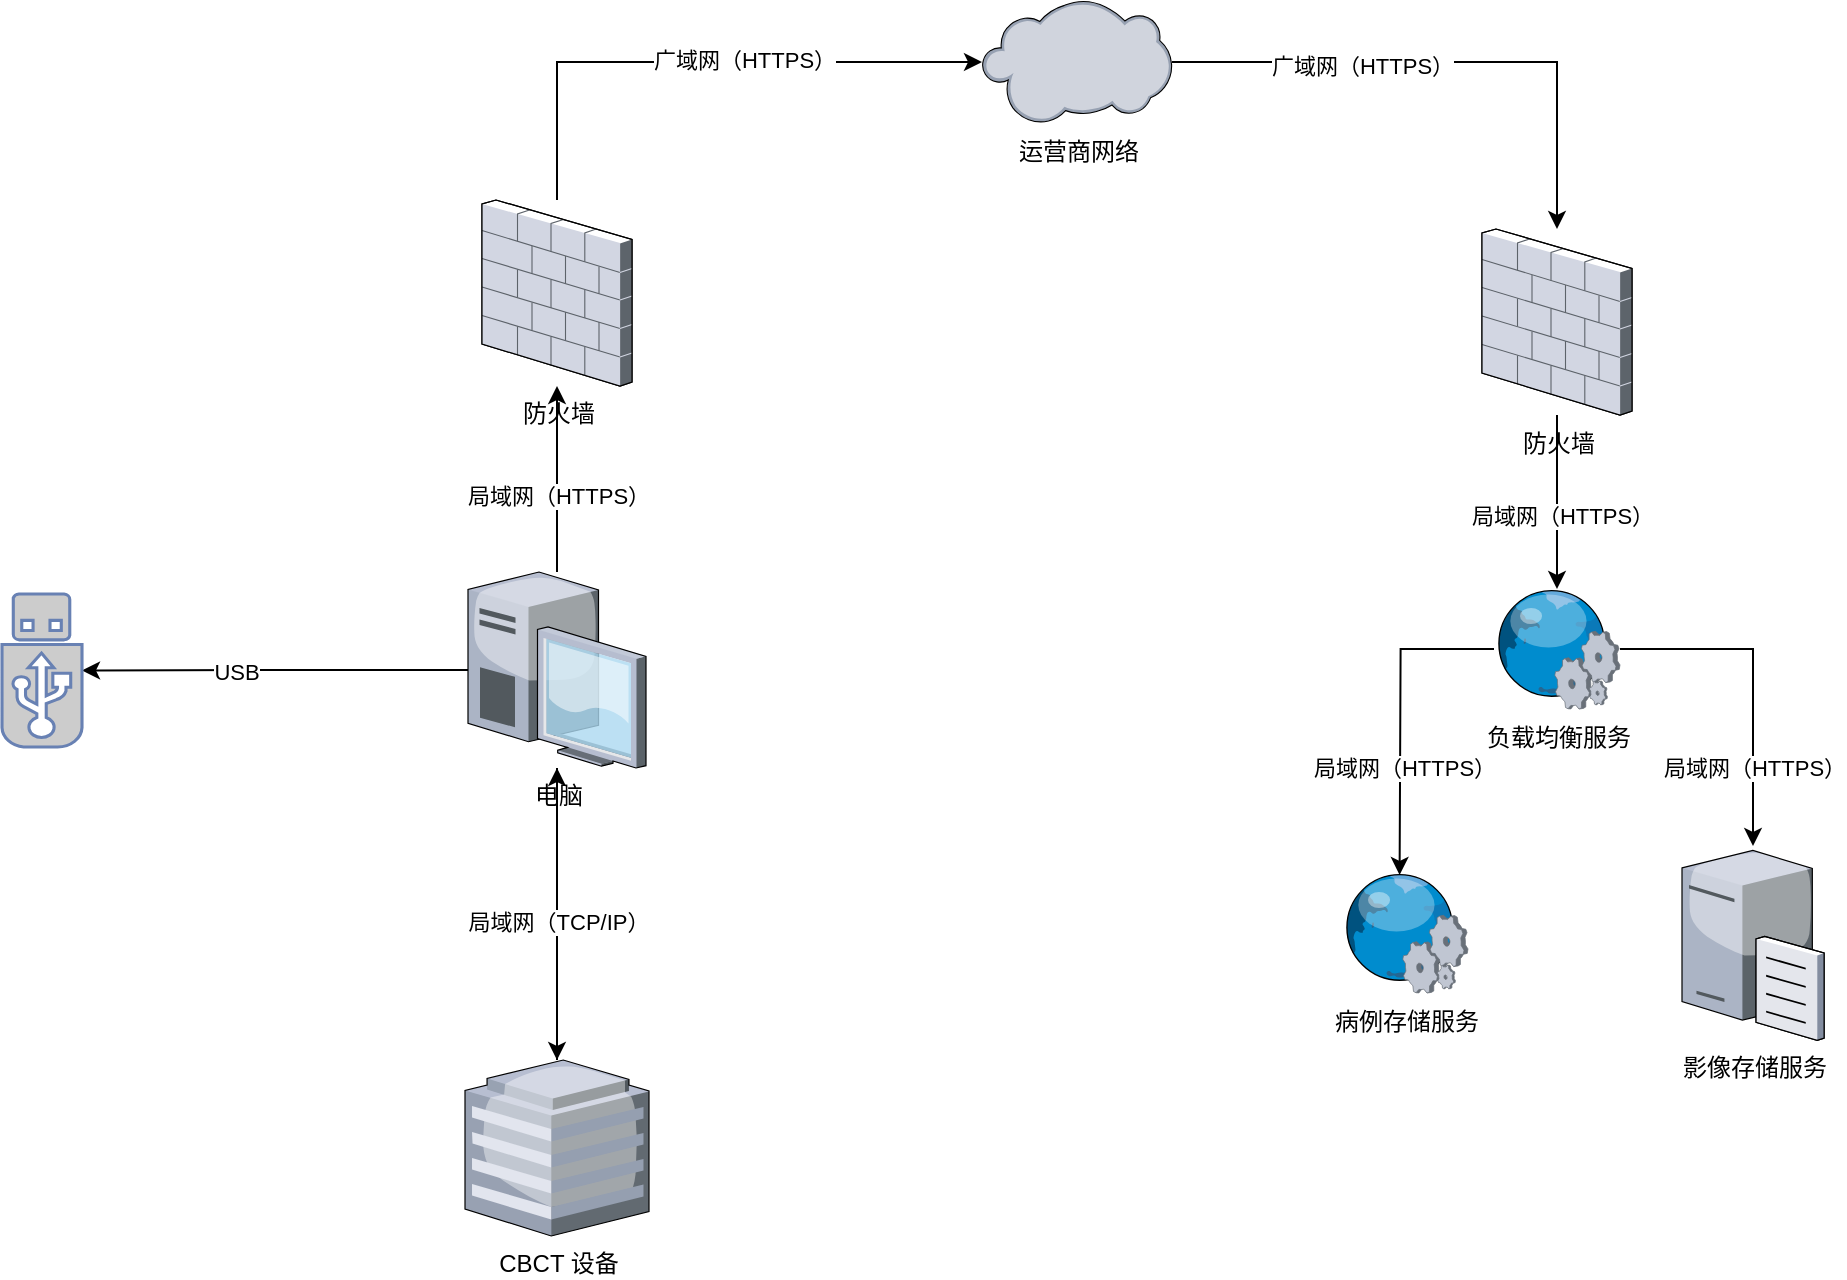 <mxfile version="22.1.0" type="github">
  <diagram name="Page-1" id="822b0af5-4adb-64df-f703-e8dfc1f81529">
    <mxGraphModel dx="2534" dy="758" grid="1" gridSize="10" guides="1" tooltips="1" connect="1" arrows="1" fold="1" page="1" pageScale="1" pageWidth="1100" pageHeight="850" background="none" math="0" shadow="0">
      <root>
        <mxCell id="0" />
        <mxCell id="1" parent="0" />
        <mxCell id="jvI7b4pxvWS0I2Bcl6QX-11" style="edgeStyle=orthogonalEdgeStyle;rounded=0;orthogonalLoop=1;jettySize=auto;html=1;" edge="1" parent="1" source="jvI7b4pxvWS0I2Bcl6QX-1" target="jvI7b4pxvWS0I2Bcl6QX-3">
          <mxGeometry relative="1" as="geometry">
            <Array as="points">
              <mxPoint x="248" y="121" />
            </Array>
          </mxGeometry>
        </mxCell>
        <mxCell id="jvI7b4pxvWS0I2Bcl6QX-26" value="广域网（HTTPS）" style="edgeLabel;html=1;align=center;verticalAlign=middle;resizable=0;points=[];" vertex="1" connectable="0" parent="jvI7b4pxvWS0I2Bcl6QX-11">
          <mxGeometry x="0.147" y="1" relative="1" as="geometry">
            <mxPoint x="1" as="offset" />
          </mxGeometry>
        </mxCell>
        <mxCell id="jvI7b4pxvWS0I2Bcl6QX-1" value="防火墙" style="verticalLabelPosition=bottom;sketch=0;aspect=fixed;html=1;verticalAlign=top;strokeColor=none;align=center;outlineConnect=0;shape=mxgraph.citrix.firewall;" vertex="1" parent="1">
          <mxGeometry x="210" y="190" width="75" height="93" as="geometry" />
        </mxCell>
        <mxCell id="jvI7b4pxvWS0I2Bcl6QX-13" style="edgeStyle=orthogonalEdgeStyle;rounded=0;orthogonalLoop=1;jettySize=auto;html=1;" edge="1" parent="1" source="jvI7b4pxvWS0I2Bcl6QX-2" target="jvI7b4pxvWS0I2Bcl6QX-1">
          <mxGeometry relative="1" as="geometry" />
        </mxCell>
        <mxCell id="jvI7b4pxvWS0I2Bcl6QX-29" value="局域网（HTTPS）" style="edgeLabel;html=1;align=center;verticalAlign=middle;resizable=0;points=[];" vertex="1" connectable="0" parent="jvI7b4pxvWS0I2Bcl6QX-13">
          <mxGeometry x="-0.183" y="1" relative="1" as="geometry">
            <mxPoint x="1" as="offset" />
          </mxGeometry>
        </mxCell>
        <mxCell id="jvI7b4pxvWS0I2Bcl6QX-47" style="edgeStyle=orthogonalEdgeStyle;rounded=0;orthogonalLoop=1;jettySize=auto;html=1;" edge="1" parent="1" source="jvI7b4pxvWS0I2Bcl6QX-2" target="jvI7b4pxvWS0I2Bcl6QX-43">
          <mxGeometry relative="1" as="geometry" />
        </mxCell>
        <mxCell id="jvI7b4pxvWS0I2Bcl6QX-51" value="USB" style="edgeLabel;html=1;align=center;verticalAlign=middle;resizable=0;points=[];" vertex="1" connectable="0" parent="jvI7b4pxvWS0I2Bcl6QX-47">
          <mxGeometry x="0.206" relative="1" as="geometry">
            <mxPoint as="offset" />
          </mxGeometry>
        </mxCell>
        <mxCell id="jvI7b4pxvWS0I2Bcl6QX-49" style="edgeStyle=orthogonalEdgeStyle;rounded=0;orthogonalLoop=1;jettySize=auto;html=1;" edge="1" parent="1" source="jvI7b4pxvWS0I2Bcl6QX-2" target="jvI7b4pxvWS0I2Bcl6QX-7">
          <mxGeometry relative="1" as="geometry" />
        </mxCell>
        <mxCell id="jvI7b4pxvWS0I2Bcl6QX-2" value="电脑" style="verticalLabelPosition=bottom;sketch=0;aspect=fixed;html=1;verticalAlign=top;strokeColor=none;align=center;outlineConnect=0;shape=mxgraph.citrix.desktop;" vertex="1" parent="1">
          <mxGeometry x="203" y="376" width="89" height="98" as="geometry" />
        </mxCell>
        <mxCell id="jvI7b4pxvWS0I2Bcl6QX-12" style="edgeStyle=orthogonalEdgeStyle;rounded=0;orthogonalLoop=1;jettySize=auto;html=1;" edge="1" parent="1" source="jvI7b4pxvWS0I2Bcl6QX-3" target="jvI7b4pxvWS0I2Bcl6QX-10">
          <mxGeometry relative="1" as="geometry" />
        </mxCell>
        <mxCell id="jvI7b4pxvWS0I2Bcl6QX-27" value="广域网（HTTPS）" style="edgeLabel;html=1;align=center;verticalAlign=middle;resizable=0;points=[];" vertex="1" connectable="0" parent="jvI7b4pxvWS0I2Bcl6QX-12">
          <mxGeometry x="-0.312" y="-2" relative="1" as="geometry">
            <mxPoint as="offset" />
          </mxGeometry>
        </mxCell>
        <mxCell id="jvI7b4pxvWS0I2Bcl6QX-3" value="运营商网络" style="verticalLabelPosition=bottom;sketch=0;aspect=fixed;html=1;verticalAlign=top;strokeColor=none;align=center;outlineConnect=0;shape=mxgraph.citrix.cloud;" vertex="1" parent="1">
          <mxGeometry x="460" y="90" width="95" height="62" as="geometry" />
        </mxCell>
        <mxCell id="jvI7b4pxvWS0I2Bcl6QX-5" value="影像存储服务" style="verticalLabelPosition=bottom;sketch=0;aspect=fixed;html=1;verticalAlign=top;strokeColor=none;align=center;outlineConnect=0;shape=mxgraph.citrix.file_server;" vertex="1" parent="1">
          <mxGeometry x="810" y="513" width="71" height="97" as="geometry" />
        </mxCell>
        <mxCell id="jvI7b4pxvWS0I2Bcl6QX-15" style="edgeStyle=orthogonalEdgeStyle;rounded=0;orthogonalLoop=1;jettySize=auto;html=1;" edge="1" parent="1" source="jvI7b4pxvWS0I2Bcl6QX-6">
          <mxGeometry relative="1" as="geometry">
            <mxPoint x="668.8" y="527.5" as="targetPoint" />
          </mxGeometry>
        </mxCell>
        <mxCell id="jvI7b4pxvWS0I2Bcl6QX-30" value="局域网（HTTPS）" style="edgeLabel;html=1;align=center;verticalAlign=middle;resizable=0;points=[];" vertex="1" connectable="0" parent="jvI7b4pxvWS0I2Bcl6QX-15">
          <mxGeometry x="0.192" y="5" relative="1" as="geometry">
            <mxPoint x="-3" y="11" as="offset" />
          </mxGeometry>
        </mxCell>
        <mxCell id="jvI7b4pxvWS0I2Bcl6QX-16" style="edgeStyle=orthogonalEdgeStyle;rounded=0;orthogonalLoop=1;jettySize=auto;html=1;" edge="1" parent="1" source="jvI7b4pxvWS0I2Bcl6QX-6" target="jvI7b4pxvWS0I2Bcl6QX-5">
          <mxGeometry relative="1" as="geometry" />
        </mxCell>
        <mxCell id="jvI7b4pxvWS0I2Bcl6QX-31" value="局域网（HTTPS）" style="edgeLabel;html=1;align=center;verticalAlign=middle;resizable=0;points=[];" vertex="1" connectable="0" parent="jvI7b4pxvWS0I2Bcl6QX-16">
          <mxGeometry x="0.455" y="3" relative="1" as="geometry">
            <mxPoint x="-3" y="6" as="offset" />
          </mxGeometry>
        </mxCell>
        <mxCell id="jvI7b4pxvWS0I2Bcl6QX-6" value="负载均衡服务" style="verticalLabelPosition=bottom;sketch=0;aspect=fixed;html=1;verticalAlign=top;strokeColor=none;align=center;outlineConnect=0;shape=mxgraph.citrix.web_service;" vertex="1" parent="1">
          <mxGeometry x="716" y="384.5" width="63" height="60" as="geometry" />
        </mxCell>
        <mxCell id="jvI7b4pxvWS0I2Bcl6QX-48" style="edgeStyle=orthogonalEdgeStyle;rounded=0;orthogonalLoop=1;jettySize=auto;html=1;" edge="1" parent="1" source="jvI7b4pxvWS0I2Bcl6QX-7" target="jvI7b4pxvWS0I2Bcl6QX-2">
          <mxGeometry relative="1" as="geometry" />
        </mxCell>
        <mxCell id="jvI7b4pxvWS0I2Bcl6QX-50" value="局域网（TCP/IP）" style="edgeLabel;html=1;align=center;verticalAlign=middle;resizable=0;points=[];" vertex="1" connectable="0" parent="jvI7b4pxvWS0I2Bcl6QX-48">
          <mxGeometry x="-0.058" relative="1" as="geometry">
            <mxPoint as="offset" />
          </mxGeometry>
        </mxCell>
        <mxCell id="jvI7b4pxvWS0I2Bcl6QX-7" value="CBCT 设备" style="verticalLabelPosition=bottom;sketch=0;aspect=fixed;html=1;verticalAlign=top;strokeColor=none;align=center;outlineConnect=0;shape=mxgraph.citrix.hq_enterprise;" vertex="1" parent="1">
          <mxGeometry x="201.5" y="620" width="92" height="88" as="geometry" />
        </mxCell>
        <mxCell id="jvI7b4pxvWS0I2Bcl6QX-14" style="edgeStyle=orthogonalEdgeStyle;rounded=0;orthogonalLoop=1;jettySize=auto;html=1;" edge="1" parent="1" source="jvI7b4pxvWS0I2Bcl6QX-10" target="jvI7b4pxvWS0I2Bcl6QX-6">
          <mxGeometry relative="1" as="geometry" />
        </mxCell>
        <mxCell id="jvI7b4pxvWS0I2Bcl6QX-28" value="局域网（HTTPS）" style="edgeLabel;html=1;align=center;verticalAlign=middle;resizable=0;points=[];" vertex="1" connectable="0" parent="jvI7b4pxvWS0I2Bcl6QX-14">
          <mxGeometry x="0.138" y="2" relative="1" as="geometry">
            <mxPoint y="1" as="offset" />
          </mxGeometry>
        </mxCell>
        <mxCell id="jvI7b4pxvWS0I2Bcl6QX-10" value="防火墙" style="verticalLabelPosition=bottom;sketch=0;aspect=fixed;html=1;verticalAlign=top;strokeColor=none;align=center;outlineConnect=0;shape=mxgraph.citrix.firewall;" vertex="1" parent="1">
          <mxGeometry x="710" y="204.5" width="75" height="93" as="geometry" />
        </mxCell>
        <mxCell id="jvI7b4pxvWS0I2Bcl6QX-23" value="病例存储服务" style="verticalLabelPosition=bottom;sketch=0;aspect=fixed;html=1;verticalAlign=top;strokeColor=none;align=center;outlineConnect=0;shape=mxgraph.citrix.web_service;" vertex="1" parent="1">
          <mxGeometry x="640" y="526.5" width="63" height="60" as="geometry" />
        </mxCell>
        <mxCell id="jvI7b4pxvWS0I2Bcl6QX-43" value="" style="fontColor=#0066CC;verticalAlign=top;verticalLabelPosition=bottom;labelPosition=center;align=center;html=1;outlineConnect=0;fillColor=#CCCCCC;strokeColor=#6881B3;gradientColor=none;gradientDirection=north;strokeWidth=2;shape=mxgraph.networks.usb_stick;" vertex="1" parent="1">
          <mxGeometry x="-30" y="387" width="40" height="76.5" as="geometry" />
        </mxCell>
      </root>
    </mxGraphModel>
  </diagram>
</mxfile>
